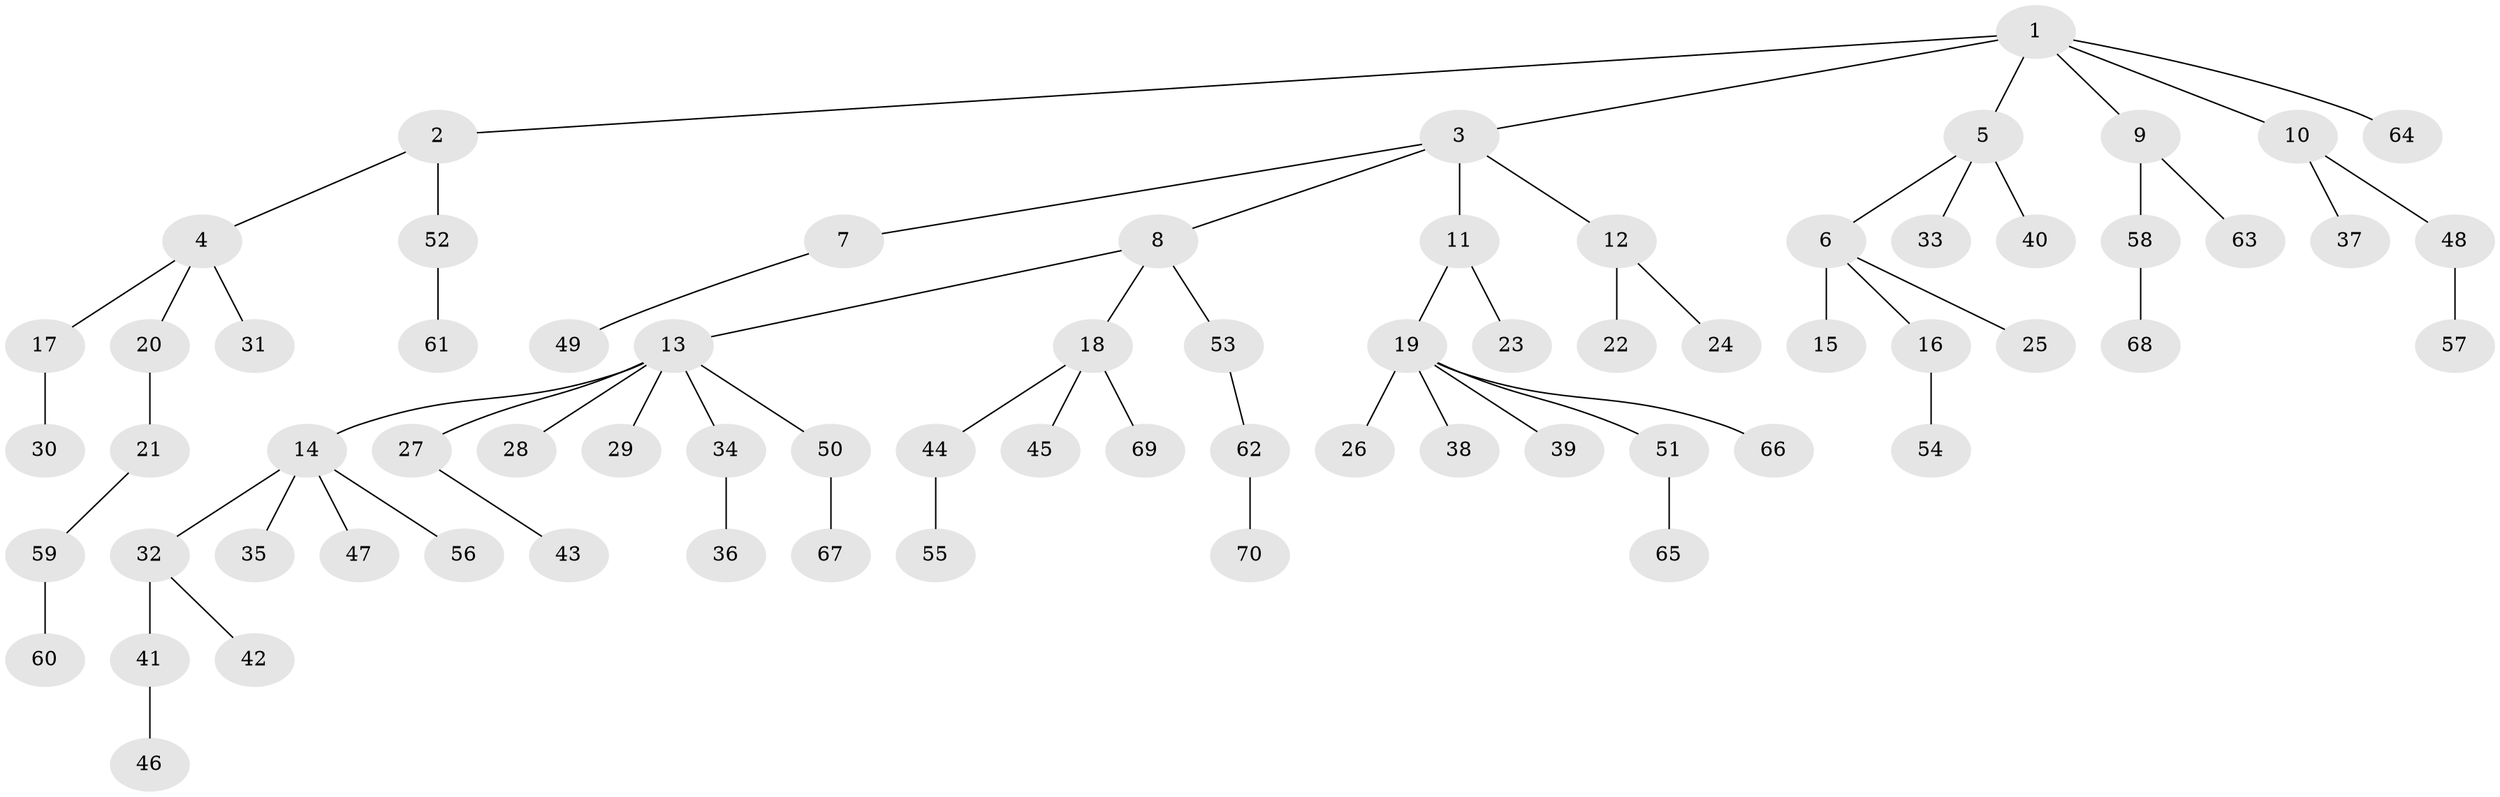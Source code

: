 // coarse degree distribution, {5: 0.05714285714285714, 2: 0.2, 1: 0.5714285714285714, 6: 0.02857142857142857, 3: 0.05714285714285714, 4: 0.08571428571428572}
// Generated by graph-tools (version 1.1) at 2025/37/03/04/25 23:37:16]
// undirected, 70 vertices, 69 edges
graph export_dot {
  node [color=gray90,style=filled];
  1;
  2;
  3;
  4;
  5;
  6;
  7;
  8;
  9;
  10;
  11;
  12;
  13;
  14;
  15;
  16;
  17;
  18;
  19;
  20;
  21;
  22;
  23;
  24;
  25;
  26;
  27;
  28;
  29;
  30;
  31;
  32;
  33;
  34;
  35;
  36;
  37;
  38;
  39;
  40;
  41;
  42;
  43;
  44;
  45;
  46;
  47;
  48;
  49;
  50;
  51;
  52;
  53;
  54;
  55;
  56;
  57;
  58;
  59;
  60;
  61;
  62;
  63;
  64;
  65;
  66;
  67;
  68;
  69;
  70;
  1 -- 2;
  1 -- 3;
  1 -- 5;
  1 -- 9;
  1 -- 10;
  1 -- 64;
  2 -- 4;
  2 -- 52;
  3 -- 7;
  3 -- 8;
  3 -- 11;
  3 -- 12;
  4 -- 17;
  4 -- 20;
  4 -- 31;
  5 -- 6;
  5 -- 33;
  5 -- 40;
  6 -- 15;
  6 -- 16;
  6 -- 25;
  7 -- 49;
  8 -- 13;
  8 -- 18;
  8 -- 53;
  9 -- 58;
  9 -- 63;
  10 -- 37;
  10 -- 48;
  11 -- 19;
  11 -- 23;
  12 -- 22;
  12 -- 24;
  13 -- 14;
  13 -- 27;
  13 -- 28;
  13 -- 29;
  13 -- 34;
  13 -- 50;
  14 -- 32;
  14 -- 35;
  14 -- 47;
  14 -- 56;
  16 -- 54;
  17 -- 30;
  18 -- 44;
  18 -- 45;
  18 -- 69;
  19 -- 26;
  19 -- 38;
  19 -- 39;
  19 -- 51;
  19 -- 66;
  20 -- 21;
  21 -- 59;
  27 -- 43;
  32 -- 41;
  32 -- 42;
  34 -- 36;
  41 -- 46;
  44 -- 55;
  48 -- 57;
  50 -- 67;
  51 -- 65;
  52 -- 61;
  53 -- 62;
  58 -- 68;
  59 -- 60;
  62 -- 70;
}
